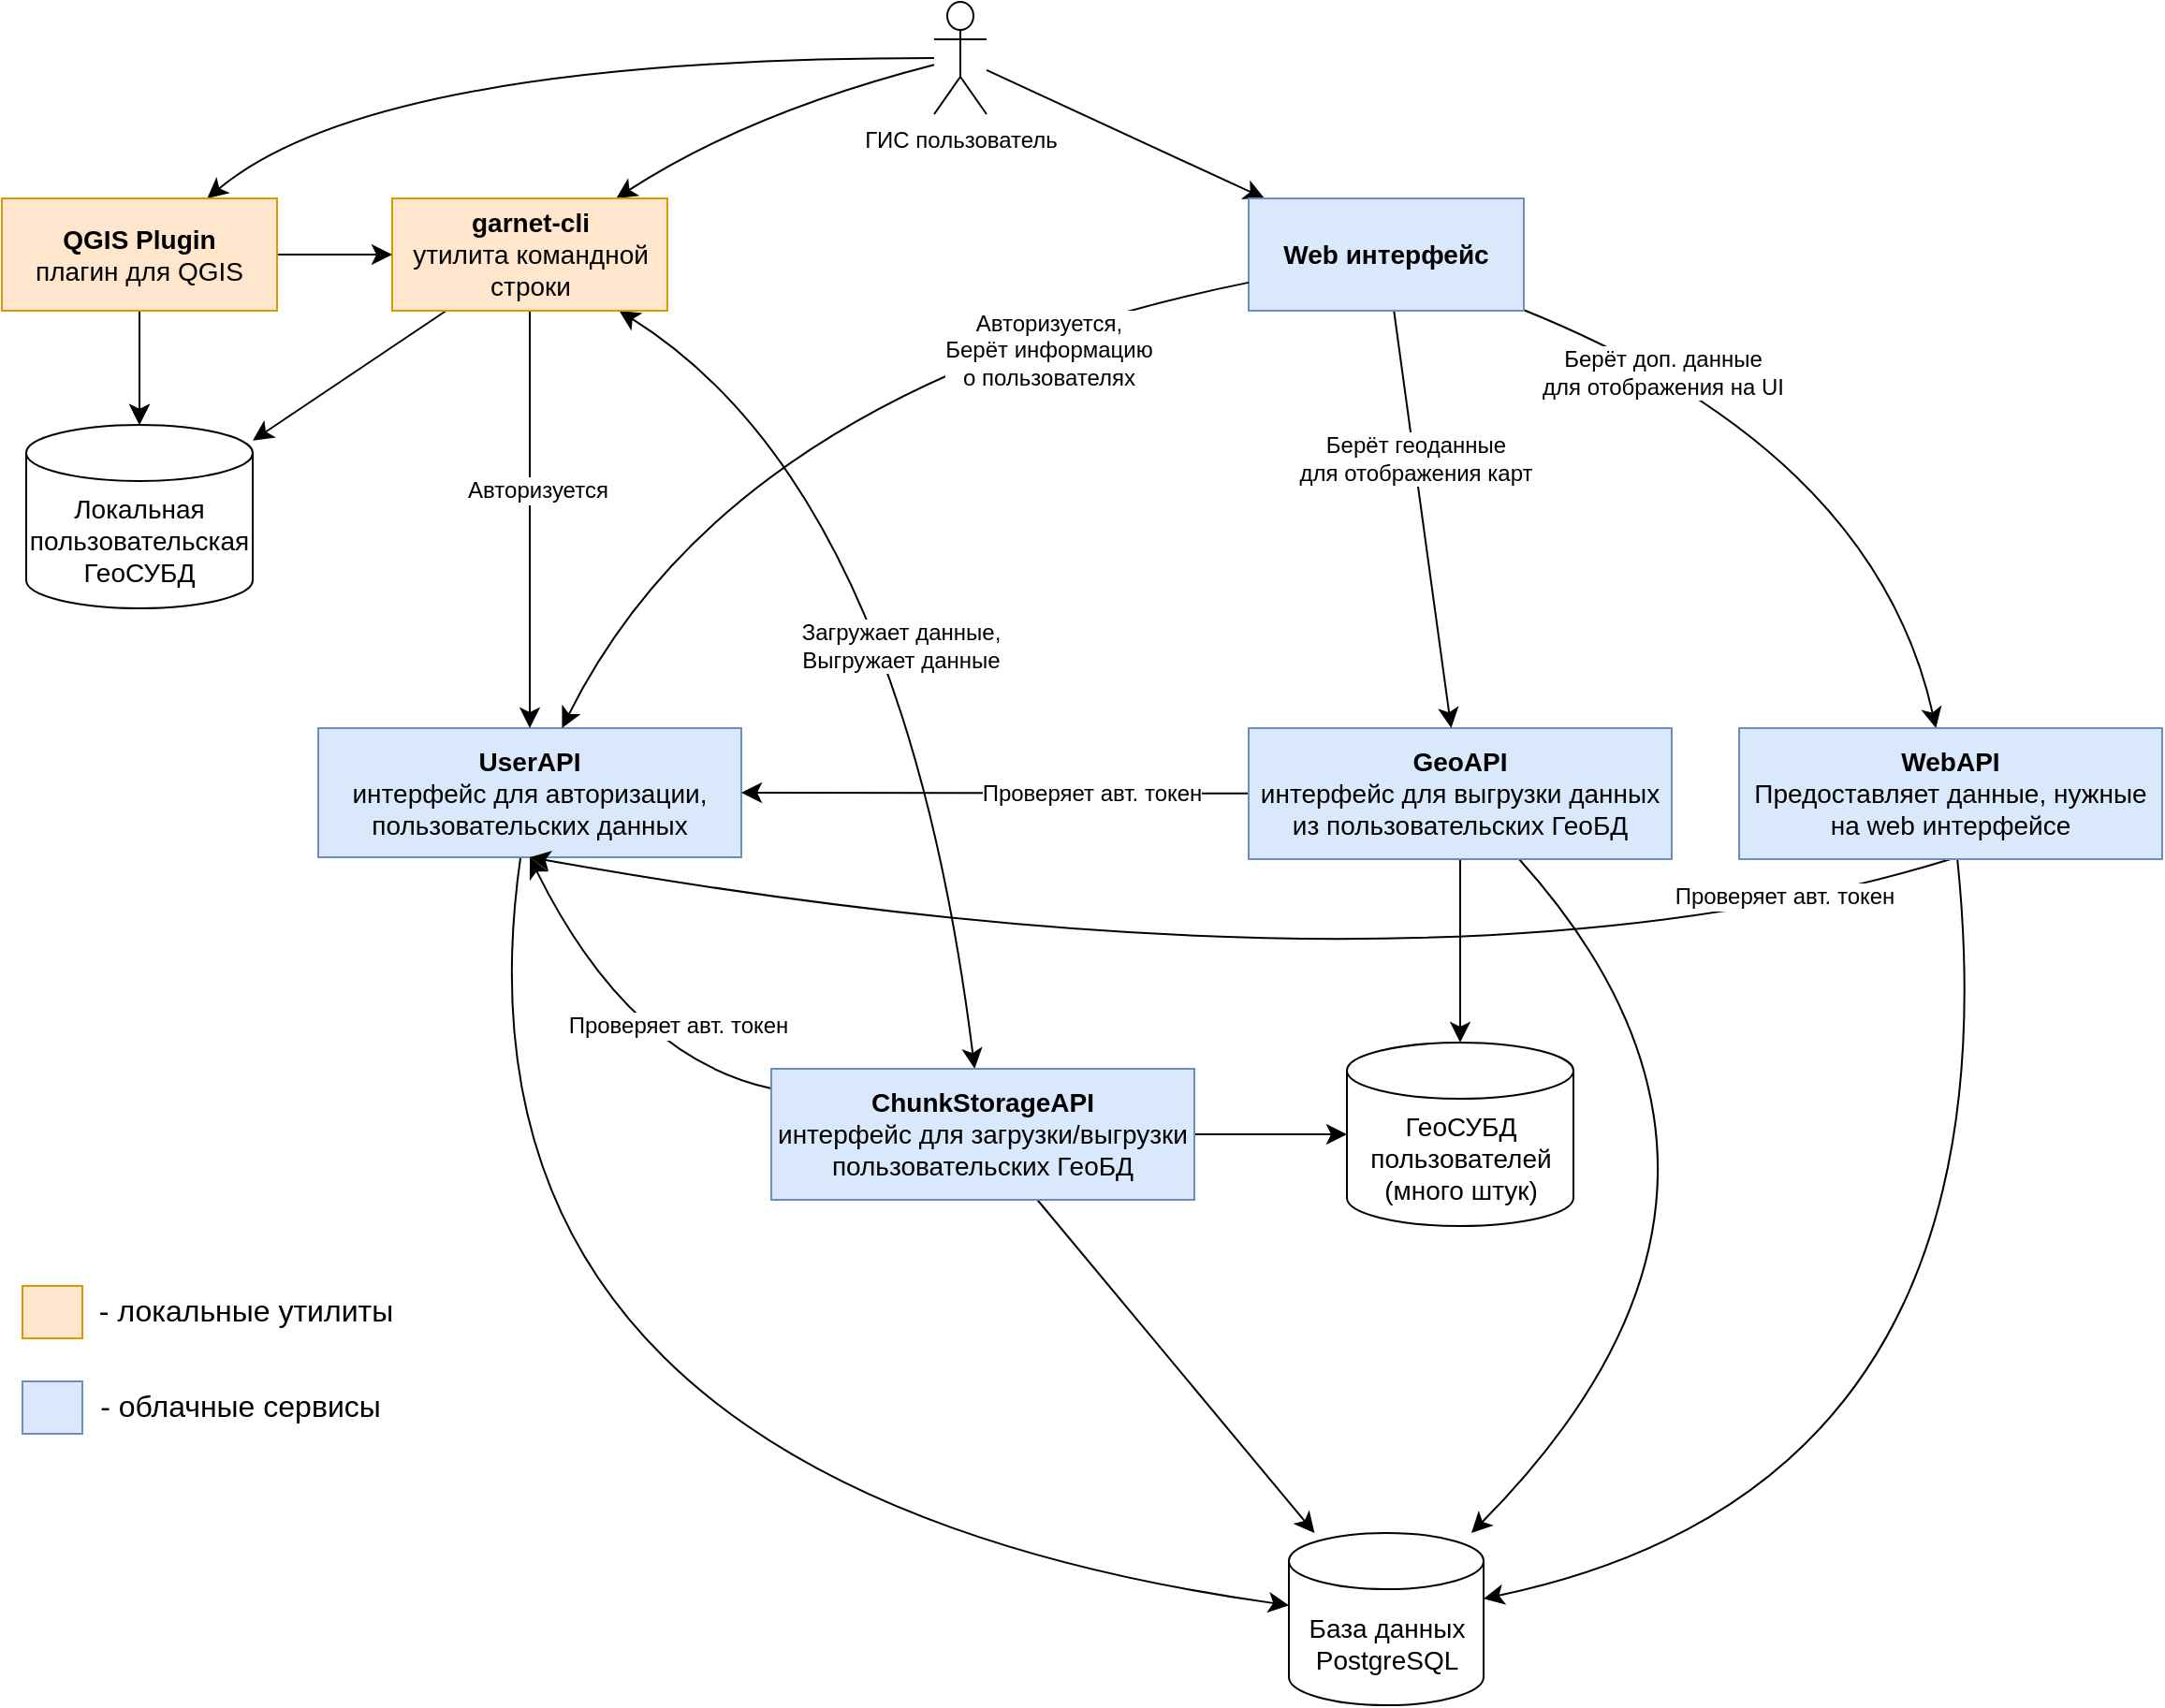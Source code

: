 <mxfile version="24.1.0" type="device">
  <diagram name="Page-1" id="6_8-zNtmNvxRFAlrYNkr">
    <mxGraphModel dx="2732" dy="1713" grid="0" gridSize="10" guides="1" tooltips="1" connect="1" arrows="1" fold="1" page="0" pageScale="1" pageWidth="850" pageHeight="1100" math="0" shadow="0">
      <root>
        <mxCell id="0" />
        <mxCell id="1" parent="0" />
        <mxCell id="WjdVC1TT9vtNxCyi74G0-36" style="edgeStyle=none;curved=1;rounded=0;orthogonalLoop=1;jettySize=auto;html=1;fontSize=12;startSize=8;endSize=8;" edge="1" parent="1" source="WjdVC1TT9vtNxCyi74G0-26" target="WjdVC1TT9vtNxCyi74G0-32">
          <mxGeometry relative="1" as="geometry">
            <Array as="points">
              <mxPoint x="719" y="518" />
            </Array>
          </mxGeometry>
        </mxCell>
        <mxCell id="WjdVC1TT9vtNxCyi74G0-35" style="edgeStyle=none;curved=1;rounded=0;orthogonalLoop=1;jettySize=auto;html=1;fontSize=12;startSize=8;endSize=8;" edge="1" parent="1" source="WjdVC1TT9vtNxCyi74G0-6" target="WjdVC1TT9vtNxCyi74G0-32">
          <mxGeometry relative="1" as="geometry">
            <Array as="points">
              <mxPoint x="608" y="358" />
            </Array>
          </mxGeometry>
        </mxCell>
        <mxCell id="WjdVC1TT9vtNxCyi74G0-34" style="edgeStyle=none;curved=1;rounded=0;orthogonalLoop=1;jettySize=auto;html=1;fontSize=12;startSize=8;endSize=8;" edge="1" parent="1" source="WjdVC1TT9vtNxCyi74G0-5" target="WjdVC1TT9vtNxCyi74G0-32">
          <mxGeometry relative="1" as="geometry" />
        </mxCell>
        <mxCell id="WjdVC1TT9vtNxCyi74G0-41" style="edgeStyle=none;curved=1;rounded=0;orthogonalLoop=1;jettySize=auto;html=1;fontSize=12;startSize=8;endSize=8;" edge="1" parent="1" source="WjdVC1TT9vtNxCyi74G0-1" target="WjdVC1TT9vtNxCyi74G0-32">
          <mxGeometry relative="1" as="geometry">
            <mxPoint x="137.529" y="653.0" as="targetPoint" />
            <Array as="points">
              <mxPoint x="-131" y="517" />
            </Array>
          </mxGeometry>
        </mxCell>
        <mxCell id="WjdVC1TT9vtNxCyi74G0-1" value="&lt;font style=&quot;font-size: 14px;&quot;&gt;&lt;b&gt;UserAPI&lt;/b&gt;&lt;br&gt;интерфейс для авторизации, пользовательских данных&lt;/font&gt;" style="rounded=0;whiteSpace=wrap;html=1;fillColor=#dae8fc;strokeColor=#6c8ebf;" vertex="1" parent="1">
          <mxGeometry x="-191" y="113" width="226" height="69" as="geometry" />
        </mxCell>
        <mxCell id="WjdVC1TT9vtNxCyi74G0-22" style="edgeStyle=none;curved=1;rounded=0;orthogonalLoop=1;jettySize=auto;html=1;fontSize=12;startSize=8;endSize=8;entryX=0.5;entryY=1;entryDx=0;entryDy=0;" edge="1" parent="1" source="WjdVC1TT9vtNxCyi74G0-5" target="WjdVC1TT9vtNxCyi74G0-1">
          <mxGeometry relative="1" as="geometry">
            <Array as="points">
              <mxPoint x="-25" y="289" />
            </Array>
          </mxGeometry>
        </mxCell>
        <mxCell id="WjdVC1TT9vtNxCyi74G0-23" value="Проверяет авт. токен" style="edgeLabel;html=1;align=center;verticalAlign=middle;resizable=0;points=[];fontSize=12;" vertex="1" connectable="0" parent="WjdVC1TT9vtNxCyi74G0-22">
          <mxGeometry x="0.153" y="-33" relative="1" as="geometry">
            <mxPoint x="12" y="29" as="offset" />
          </mxGeometry>
        </mxCell>
        <mxCell id="WjdVC1TT9vtNxCyi74G0-24" style="edgeStyle=none;curved=1;rounded=0;orthogonalLoop=1;jettySize=auto;html=1;entryX=1;entryY=0.5;entryDx=0;entryDy=0;fontSize=12;startSize=8;endSize=8;" edge="1" parent="1" source="WjdVC1TT9vtNxCyi74G0-6" target="WjdVC1TT9vtNxCyi74G0-1">
          <mxGeometry relative="1" as="geometry" />
        </mxCell>
        <mxCell id="WjdVC1TT9vtNxCyi74G0-25" value="Проверяет авт. токен" style="edgeLabel;html=1;align=center;verticalAlign=middle;resizable=0;points=[];fontSize=12;" vertex="1" connectable="0" parent="WjdVC1TT9vtNxCyi74G0-24">
          <mxGeometry x="0.242" y="-58" relative="1" as="geometry">
            <mxPoint x="84" y="58" as="offset" />
          </mxGeometry>
        </mxCell>
        <mxCell id="WjdVC1TT9vtNxCyi74G0-43" style="edgeStyle=none;curved=1;rounded=0;orthogonalLoop=1;jettySize=auto;html=1;fontSize=12;startSize=8;endSize=8;" edge="1" parent="1" source="WjdVC1TT9vtNxCyi74G0-6" target="WjdVC1TT9vtNxCyi74G0-44">
          <mxGeometry relative="1" as="geometry">
            <mxPoint x="418.706" y="258.882" as="targetPoint" />
          </mxGeometry>
        </mxCell>
        <mxCell id="WjdVC1TT9vtNxCyi74G0-6" value="&lt;font style=&quot;font-size: 14px;&quot;&gt;&lt;b&gt;GeoAPI&lt;/b&gt;&lt;br&gt;интерфейс для выгрузки данных из пользовательских ГеоБД&lt;/font&gt;" style="rounded=0;whiteSpace=wrap;html=1;fillColor=#dae8fc;strokeColor=#6c8ebf;" vertex="1" parent="1">
          <mxGeometry x="306" y="113" width="226" height="70" as="geometry" />
        </mxCell>
        <mxCell id="WjdVC1TT9vtNxCyi74G0-13" style="edgeStyle=none;curved=1;rounded=0;orthogonalLoop=1;jettySize=auto;html=1;fontSize=12;startSize=8;endSize=8;" edge="1" parent="1" source="WjdVC1TT9vtNxCyi74G0-7" target="WjdVC1TT9vtNxCyi74G0-12">
          <mxGeometry relative="1" as="geometry">
            <Array as="points">
              <mxPoint x="39" y="-216" />
            </Array>
          </mxGeometry>
        </mxCell>
        <mxCell id="WjdVC1TT9vtNxCyi74G0-19" style="edgeStyle=none;curved=1;rounded=0;orthogonalLoop=1;jettySize=auto;html=1;fontSize=12;startSize=8;endSize=8;" edge="1" parent="1" source="WjdVC1TT9vtNxCyi74G0-7" target="WjdVC1TT9vtNxCyi74G0-18">
          <mxGeometry relative="1" as="geometry" />
        </mxCell>
        <mxCell id="WjdVC1TT9vtNxCyi74G0-47" style="edgeStyle=none;curved=1;rounded=0;orthogonalLoop=1;jettySize=auto;html=1;fontSize=12;startSize=8;endSize=8;" edge="1" parent="1" source="WjdVC1TT9vtNxCyi74G0-7" target="WjdVC1TT9vtNxCyi74G0-46">
          <mxGeometry relative="1" as="geometry">
            <Array as="points">
              <mxPoint x="-160" y="-245" />
            </Array>
          </mxGeometry>
        </mxCell>
        <mxCell id="WjdVC1TT9vtNxCyi74G0-7" value="ГИС пользователь" style="shape=umlActor;verticalLabelPosition=bottom;verticalAlign=top;html=1;outlineConnect=0;" vertex="1" parent="1">
          <mxGeometry x="138" y="-275" width="28" height="60" as="geometry" />
        </mxCell>
        <mxCell id="WjdVC1TT9vtNxCyi74G0-14" style="edgeStyle=none;curved=1;rounded=0;orthogonalLoop=1;jettySize=auto;html=1;fontSize=12;startSize=8;endSize=8;" edge="1" parent="1" source="WjdVC1TT9vtNxCyi74G0-12" target="WjdVC1TT9vtNxCyi74G0-1">
          <mxGeometry relative="1" as="geometry" />
        </mxCell>
        <mxCell id="WjdVC1TT9vtNxCyi74G0-15" value="Авторизуется" style="edgeLabel;html=1;align=center;verticalAlign=middle;resizable=0;points=[];fontSize=12;" vertex="1" connectable="0" parent="WjdVC1TT9vtNxCyi74G0-14">
          <mxGeometry x="-0.251" relative="1" as="geometry">
            <mxPoint x="4" y="12" as="offset" />
          </mxGeometry>
        </mxCell>
        <mxCell id="WjdVC1TT9vtNxCyi74G0-16" style="edgeStyle=none;curved=1;rounded=0;orthogonalLoop=1;jettySize=auto;html=1;fontSize=12;startSize=8;endSize=8;startArrow=classic;startFill=1;" edge="1" parent="1" source="WjdVC1TT9vtNxCyi74G0-12" target="WjdVC1TT9vtNxCyi74G0-5">
          <mxGeometry relative="1" as="geometry">
            <Array as="points">
              <mxPoint x="121" y="-15" />
            </Array>
          </mxGeometry>
        </mxCell>
        <mxCell id="WjdVC1TT9vtNxCyi74G0-17" value="Загружает данные,&lt;br&gt;Выгружает данные" style="edgeLabel;html=1;align=center;verticalAlign=middle;resizable=0;points=[];fontSize=12;" vertex="1" connectable="0" parent="WjdVC1TT9vtNxCyi74G0-16">
          <mxGeometry x="0.019" y="-18" relative="1" as="geometry">
            <mxPoint x="8" y="11" as="offset" />
          </mxGeometry>
        </mxCell>
        <mxCell id="WjdVC1TT9vtNxCyi74G0-51" style="edgeStyle=none;curved=1;rounded=0;orthogonalLoop=1;jettySize=auto;html=1;fontSize=12;startSize=8;endSize=8;" edge="1" parent="1" source="WjdVC1TT9vtNxCyi74G0-12" target="WjdVC1TT9vtNxCyi74G0-49">
          <mxGeometry relative="1" as="geometry" />
        </mxCell>
        <mxCell id="WjdVC1TT9vtNxCyi74G0-12" value="&lt;font style=&quot;font-size: 14px;&quot;&gt;&lt;b&gt;garnet-cli&lt;/b&gt;&lt;br&gt;утилита командной&lt;br&gt;строки&lt;/font&gt;" style="rounded=0;whiteSpace=wrap;html=1;fillColor=#ffe6cc;strokeColor=#d79b00;" vertex="1" parent="1">
          <mxGeometry x="-151.5" y="-170" width="147" height="60" as="geometry" />
        </mxCell>
        <mxCell id="WjdVC1TT9vtNxCyi74G0-27" style="edgeStyle=none;curved=1;rounded=0;orthogonalLoop=1;jettySize=auto;html=1;fontSize=12;startSize=8;endSize=8;" edge="1" parent="1" source="WjdVC1TT9vtNxCyi74G0-18" target="WjdVC1TT9vtNxCyi74G0-26">
          <mxGeometry relative="1" as="geometry">
            <Array as="points">
              <mxPoint x="640" y="-35" />
            </Array>
          </mxGeometry>
        </mxCell>
        <mxCell id="WjdVC1TT9vtNxCyi74G0-29" value="Берёт доп. данные&lt;br&gt;для отображения на UI" style="edgeLabel;html=1;align=center;verticalAlign=middle;resizable=0;points=[];fontSize=12;" vertex="1" connectable="0" parent="WjdVC1TT9vtNxCyi74G0-27">
          <mxGeometry x="-0.582" y="-8" relative="1" as="geometry">
            <mxPoint x="8" y="-2" as="offset" />
          </mxGeometry>
        </mxCell>
        <mxCell id="WjdVC1TT9vtNxCyi74G0-37" style="edgeStyle=none;curved=1;rounded=0;orthogonalLoop=1;jettySize=auto;html=1;fontSize=12;startSize=8;endSize=8;" edge="1" parent="1" source="WjdVC1TT9vtNxCyi74G0-18" target="WjdVC1TT9vtNxCyi74G0-6">
          <mxGeometry relative="1" as="geometry" />
        </mxCell>
        <mxCell id="WjdVC1TT9vtNxCyi74G0-38" value="Берёт геоданные&lt;br&gt;для отображения карт" style="edgeLabel;html=1;align=center;verticalAlign=middle;resizable=0;points=[];fontSize=12;" vertex="1" connectable="0" parent="WjdVC1TT9vtNxCyi74G0-37">
          <mxGeometry x="-0.295" relative="1" as="geometry">
            <mxPoint as="offset" />
          </mxGeometry>
        </mxCell>
        <mxCell id="WjdVC1TT9vtNxCyi74G0-18" value="&lt;span style=&quot;font-size: 14px;&quot;&gt;&lt;b&gt;Web интерфейс&lt;/b&gt;&lt;/span&gt;" style="rounded=0;whiteSpace=wrap;html=1;fillColor=#dae8fc;strokeColor=#6c8ebf;" vertex="1" parent="1">
          <mxGeometry x="306" y="-170" width="147" height="60" as="geometry" />
        </mxCell>
        <mxCell id="WjdVC1TT9vtNxCyi74G0-20" style="edgeStyle=none;curved=1;rounded=0;orthogonalLoop=1;jettySize=auto;html=1;fontSize=12;startSize=8;endSize=8;" edge="1" parent="1" source="WjdVC1TT9vtNxCyi74G0-18" target="WjdVC1TT9vtNxCyi74G0-1">
          <mxGeometry relative="1" as="geometry">
            <Array as="points">
              <mxPoint x="30" y="-69" />
            </Array>
          </mxGeometry>
        </mxCell>
        <mxCell id="WjdVC1TT9vtNxCyi74G0-21" value="Авторизуется,&lt;br&gt;Берёт информацию&lt;br&gt;о пользователях" style="edgeLabel;html=1;align=center;verticalAlign=middle;resizable=0;points=[];fontSize=12;" vertex="1" connectable="0" parent="WjdVC1TT9vtNxCyi74G0-20">
          <mxGeometry x="-0.391" y="16" relative="1" as="geometry">
            <mxPoint x="34" y="-9" as="offset" />
          </mxGeometry>
        </mxCell>
        <mxCell id="WjdVC1TT9vtNxCyi74G0-30" style="edgeStyle=none;curved=1;rounded=0;orthogonalLoop=1;jettySize=auto;html=1;exitX=0.5;exitY=1;exitDx=0;exitDy=0;fontSize=12;startSize=8;endSize=8;entryX=0.5;entryY=1;entryDx=0;entryDy=0;" edge="1" parent="1" source="WjdVC1TT9vtNxCyi74G0-26" target="WjdVC1TT9vtNxCyi74G0-1">
          <mxGeometry relative="1" as="geometry">
            <Array as="points">
              <mxPoint x="405" y="268" />
            </Array>
          </mxGeometry>
        </mxCell>
        <mxCell id="WjdVC1TT9vtNxCyi74G0-31" value="Проверяет авт. токен" style="edgeLabel;html=1;align=center;verticalAlign=middle;resizable=0;points=[];fontSize=12;" vertex="1" connectable="0" parent="WjdVC1TT9vtNxCyi74G0-30">
          <mxGeometry x="-0.743" y="1" relative="1" as="geometry">
            <mxPoint x="6" y="-11" as="offset" />
          </mxGeometry>
        </mxCell>
        <mxCell id="WjdVC1TT9vtNxCyi74G0-26" value="&lt;font style=&quot;font-size: 14px;&quot;&gt;&lt;b&gt;WebAPI&lt;/b&gt;&lt;br&gt;Предоставляет данные, нужные на web интерфейсе&lt;/font&gt;" style="rounded=0;whiteSpace=wrap;html=1;fillColor=#dae8fc;strokeColor=#6c8ebf;" vertex="1" parent="1">
          <mxGeometry x="568" y="113" width="226" height="70" as="geometry" />
        </mxCell>
        <mxCell id="WjdVC1TT9vtNxCyi74G0-32" value="&lt;font style=&quot;font-size: 14px;&quot;&gt;База данных&lt;br&gt;PostgreSQL&lt;/font&gt;" style="shape=cylinder3;whiteSpace=wrap;html=1;boundedLbl=1;backgroundOutline=1;size=15;" vertex="1" parent="1">
          <mxGeometry x="327.5" y="543" width="104" height="92" as="geometry" />
        </mxCell>
        <mxCell id="WjdVC1TT9vtNxCyi74G0-42" style="edgeStyle=none;curved=1;rounded=0;orthogonalLoop=1;jettySize=auto;html=1;fontSize=12;startSize=8;endSize=8;" edge="1" parent="1" source="WjdVC1TT9vtNxCyi74G0-5" target="WjdVC1TT9vtNxCyi74G0-44">
          <mxGeometry relative="1" as="geometry">
            <mxPoint x="327" y="353" as="targetPoint" />
          </mxGeometry>
        </mxCell>
        <mxCell id="WjdVC1TT9vtNxCyi74G0-5" value="&lt;font style=&quot;font-size: 14px;&quot;&gt;&lt;b&gt;ChunkStorageAPI&lt;/b&gt;&lt;br&gt;интерфейс для загрузки/выгрузки пользовательских ГеоБД&lt;/font&gt;" style="rounded=0;whiteSpace=wrap;html=1;fillColor=#dae8fc;strokeColor=#6c8ebf;" vertex="1" parent="1">
          <mxGeometry x="51" y="295" width="226" height="70" as="geometry" />
        </mxCell>
        <mxCell id="WjdVC1TT9vtNxCyi74G0-44" value="&lt;font style=&quot;font-size: 14px;&quot;&gt;ГеоСУБД&lt;br&gt;пользователей&lt;br&gt;(много штук)&lt;/font&gt;" style="shape=cylinder3;whiteSpace=wrap;html=1;boundedLbl=1;backgroundOutline=1;size=15;" vertex="1" parent="1">
          <mxGeometry x="358.5" y="281" width="121" height="98" as="geometry" />
        </mxCell>
        <mxCell id="WjdVC1TT9vtNxCyi74G0-48" style="edgeStyle=none;curved=1;rounded=0;orthogonalLoop=1;jettySize=auto;html=1;exitX=1;exitY=0.5;exitDx=0;exitDy=0;fontSize=12;startSize=8;endSize=8;" edge="1" parent="1" source="WjdVC1TT9vtNxCyi74G0-46" target="WjdVC1TT9vtNxCyi74G0-12">
          <mxGeometry relative="1" as="geometry" />
        </mxCell>
        <mxCell id="WjdVC1TT9vtNxCyi74G0-50" style="edgeStyle=none;curved=1;rounded=0;orthogonalLoop=1;jettySize=auto;html=1;exitX=0.5;exitY=1;exitDx=0;exitDy=0;fontSize=12;startSize=8;endSize=8;" edge="1" parent="1" source="WjdVC1TT9vtNxCyi74G0-46" target="WjdVC1TT9vtNxCyi74G0-49">
          <mxGeometry relative="1" as="geometry" />
        </mxCell>
        <mxCell id="WjdVC1TT9vtNxCyi74G0-52" value="" style="edgeStyle=none;curved=1;rounded=0;orthogonalLoop=1;jettySize=auto;html=1;fontSize=12;startSize=8;endSize=8;" edge="1" parent="1" source="WjdVC1TT9vtNxCyi74G0-46" target="WjdVC1TT9vtNxCyi74G0-49">
          <mxGeometry relative="1" as="geometry" />
        </mxCell>
        <mxCell id="WjdVC1TT9vtNxCyi74G0-46" value="&lt;span style=&quot;font-size: 14px;&quot;&gt;&lt;b&gt;QGIS Plugin&lt;/b&gt;&lt;/span&gt;&lt;div&gt;&lt;span style=&quot;font-size: 14px;&quot;&gt;плагин для QGIS&lt;/span&gt;&lt;/div&gt;" style="rounded=0;whiteSpace=wrap;html=1;fillColor=#ffe6cc;strokeColor=#d79b00;" vertex="1" parent="1">
          <mxGeometry x="-360" y="-170" width="147" height="60" as="geometry" />
        </mxCell>
        <mxCell id="WjdVC1TT9vtNxCyi74G0-49" value="&lt;font style=&quot;font-size: 14px;&quot;&gt;Локальная пользовательская ГеоСУБД&lt;/font&gt;" style="shape=cylinder3;whiteSpace=wrap;html=1;boundedLbl=1;backgroundOutline=1;size=15;" vertex="1" parent="1">
          <mxGeometry x="-347" y="-49" width="121" height="98" as="geometry" />
        </mxCell>
        <mxCell id="WjdVC1TT9vtNxCyi74G0-55" value="" style="group" vertex="1" connectable="0" parent="1">
          <mxGeometry x="-349" y="408" width="206" height="31" as="geometry" />
        </mxCell>
        <mxCell id="WjdVC1TT9vtNxCyi74G0-53" value="" style="rounded=0;whiteSpace=wrap;html=1;fillColor=#ffe6cc;strokeColor=#d79b00;" vertex="1" parent="WjdVC1TT9vtNxCyi74G0-55">
          <mxGeometry y="3" width="32" height="28" as="geometry" />
        </mxCell>
        <mxCell id="WjdVC1TT9vtNxCyi74G0-54" value="- локальные утилиты" style="text;html=1;align=center;verticalAlign=middle;resizable=0;points=[];autosize=1;strokeColor=none;fillColor=none;fontSize=16;" vertex="1" parent="WjdVC1TT9vtNxCyi74G0-55">
          <mxGeometry x="31" width="175" height="31" as="geometry" />
        </mxCell>
        <mxCell id="WjdVC1TT9vtNxCyi74G0-56" value="" style="group" vertex="1" connectable="0" parent="1">
          <mxGeometry x="-349" y="459" width="206" height="31" as="geometry" />
        </mxCell>
        <mxCell id="WjdVC1TT9vtNxCyi74G0-57" value="" style="rounded=0;whiteSpace=wrap;html=1;fillColor=#dae8fc;strokeColor=#6c8ebf;" vertex="1" parent="WjdVC1TT9vtNxCyi74G0-56">
          <mxGeometry y="3" width="32" height="28" as="geometry" />
        </mxCell>
        <mxCell id="WjdVC1TT9vtNxCyi74G0-58" value="- облачные сервисы" style="text;html=1;align=center;verticalAlign=middle;resizable=0;points=[];autosize=1;strokeColor=none;fillColor=none;fontSize=16;" vertex="1" parent="WjdVC1TT9vtNxCyi74G0-56">
          <mxGeometry x="32" width="168" height="31" as="geometry" />
        </mxCell>
      </root>
    </mxGraphModel>
  </diagram>
</mxfile>
